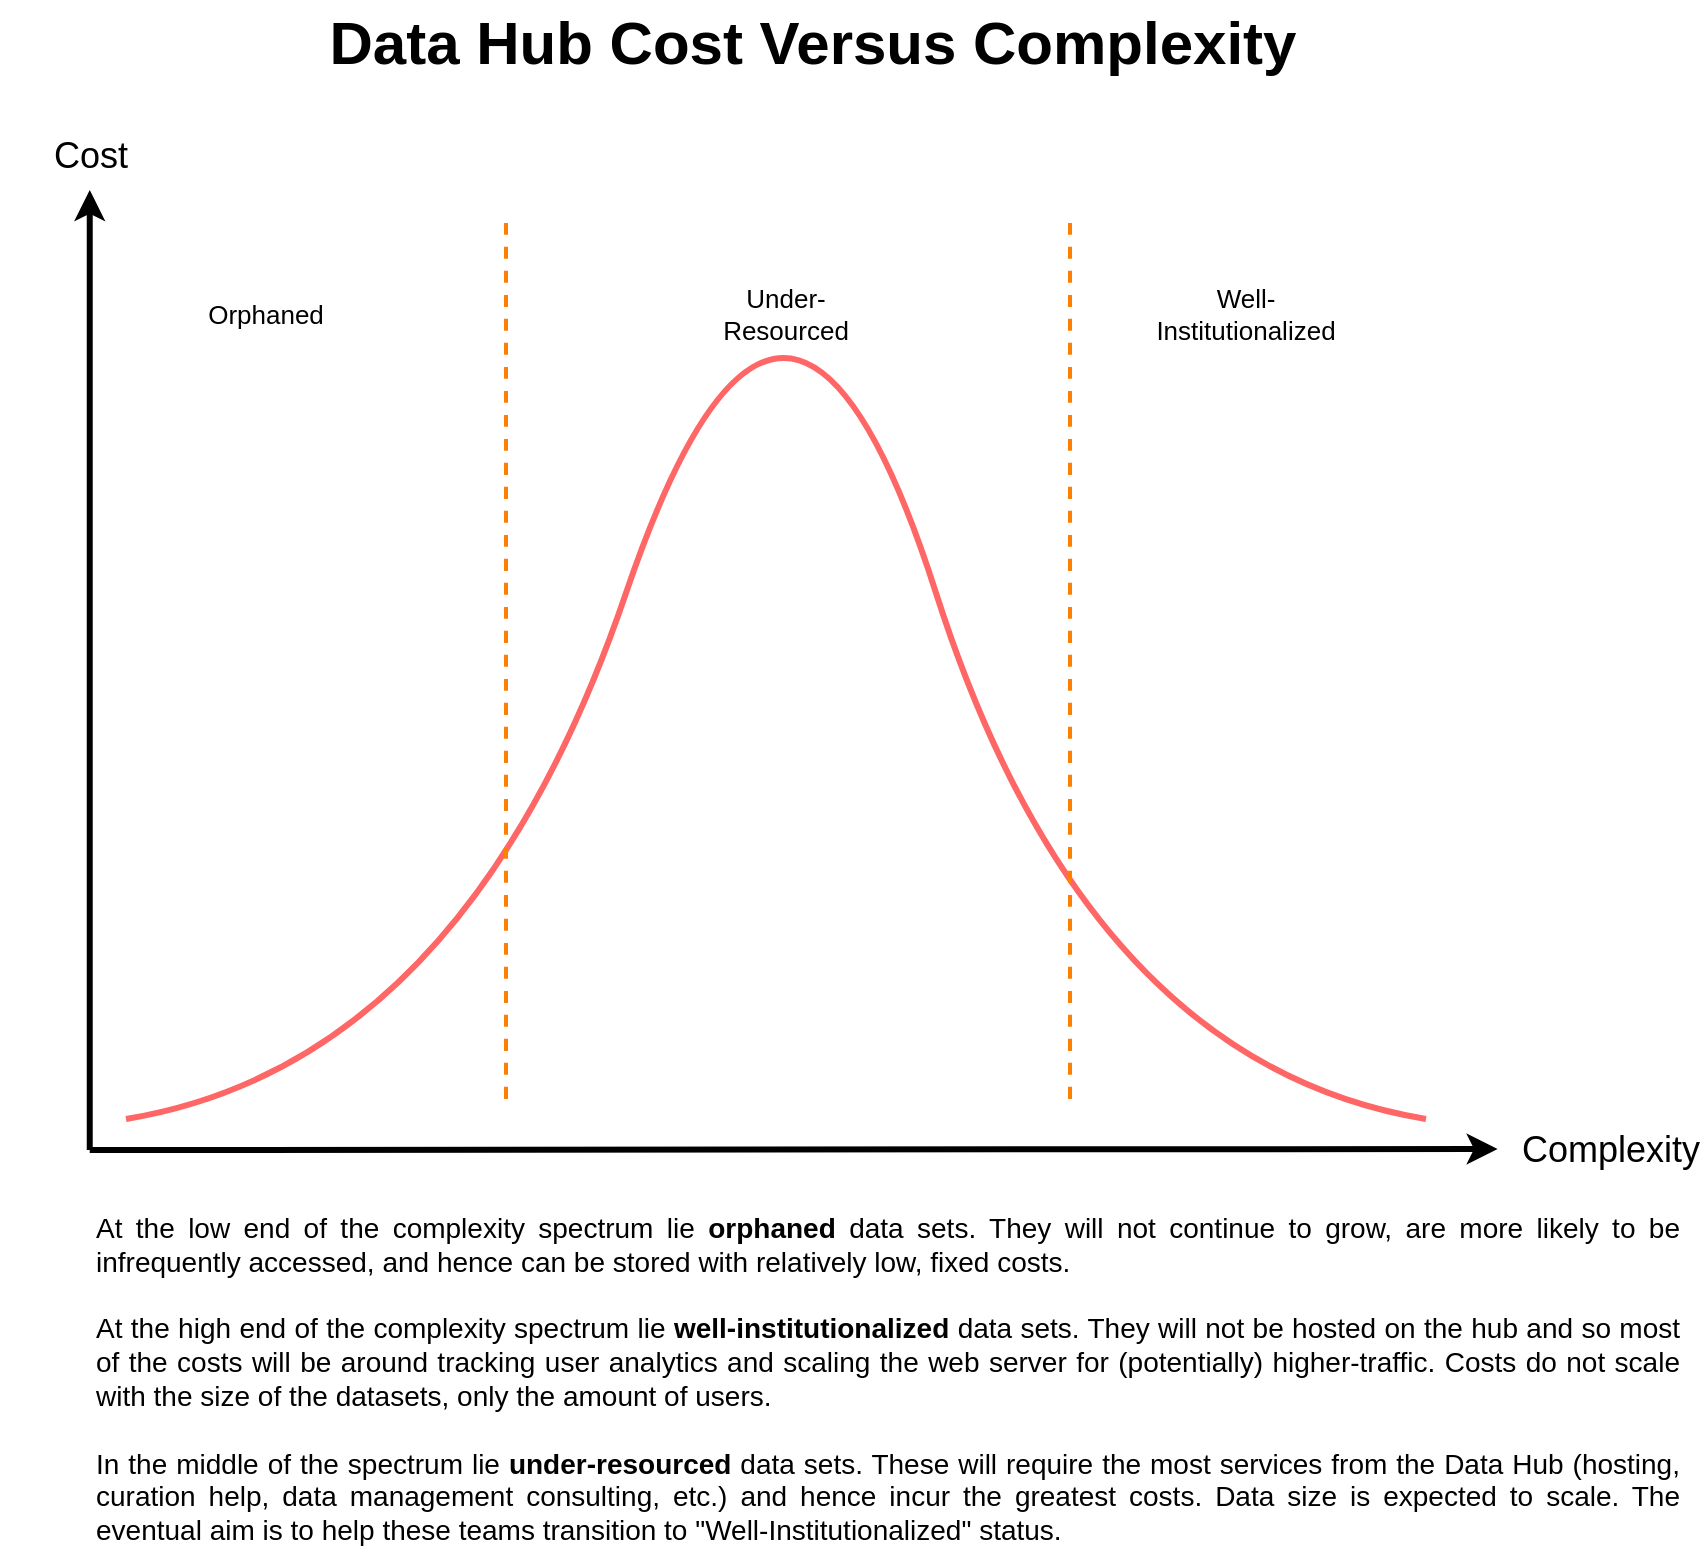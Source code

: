 <mxfile version="20.4.0" type="github">
  <diagram id="07fea595-8f29-1299-0266-81d95cde20df" name="Page-1">
    <mxGraphModel dx="-916" dy="-111" grid="1" gridSize="10" guides="1" tooltips="1" connect="1" arrows="1" fold="1" page="1" pageScale="1" pageWidth="1169" pageHeight="827" background="none" math="0" shadow="0">
      <root>
        <mxCell id="0" />
        <mxCell id="1" parent="0" />
        <mxCell id="749" value="Data Hub Cost Versus Complexity" style="text;spacingTop=-5;align=center;verticalAlign=middle;fontSize=30;fontStyle=1;html=1;points=[]" parent="1" vertex="1">
          <mxGeometry x="2437.5" y="854.5" width="810" height="45" as="geometry" />
        </mxCell>
        <mxCell id="k2BHmzrAgpWdPYKoDZJQ-762" value="" style="group" vertex="1" connectable="0" parent="1">
          <mxGeometry x="2440" y="920" width="840" height="517" as="geometry" />
        </mxCell>
        <mxCell id="k2BHmzrAgpWdPYKoDZJQ-753" value="" style="group" vertex="1" connectable="0" parent="k2BHmzrAgpWdPYKoDZJQ-762">
          <mxGeometry width="840" height="517" as="geometry" />
        </mxCell>
        <mxCell id="727" value="" style="edgeStyle=none;html=1;fontColor=#000000;strokeWidth=3;strokeColor=#000000;" parent="k2BHmzrAgpWdPYKoDZJQ-753" edge="1">
          <mxGeometry width="100" height="100" relative="1" as="geometry">
            <mxPoint x="41.869" y="509" as="sourcePoint" />
            <mxPoint x="41.869" y="29" as="targetPoint" />
          </mxGeometry>
        </mxCell>
        <mxCell id="735" value="Complexity" style="text;spacingTop=-5;html=1;fontSize=18;fontStyle=0;points=[];strokeColor=none;" parent="k2BHmzrAgpWdPYKoDZJQ-753" vertex="1">
          <mxGeometry x="756.262" y="497" width="83.738" height="20" as="geometry" />
        </mxCell>
        <mxCell id="745" value="&lt;div align=&quot;center&quot;&gt;Cost&lt;/div&gt;" style="text;spacingTop=-5;html=1;fontSize=18;fontStyle=0;points=[];align=center;" parent="k2BHmzrAgpWdPYKoDZJQ-753" vertex="1">
          <mxGeometry width="83.738" height="20" as="geometry" />
        </mxCell>
        <mxCell id="k2BHmzrAgpWdPYKoDZJQ-752" value="" style="edgeStyle=none;html=1;fontColor=#000000;strokeWidth=3;strokeColor=#000000;" edge="1" parent="k2BHmzrAgpWdPYKoDZJQ-753">
          <mxGeometry width="100" height="100" relative="1" as="geometry">
            <mxPoint x="41.869" y="509" as="sourcePoint" />
            <mxPoint x="745.794" y="508.5" as="targetPoint" />
          </mxGeometry>
        </mxCell>
        <mxCell id="k2BHmzrAgpWdPYKoDZJQ-754" value="" style="endArrow=none;html=1;fontSize=13;strokeWidth=3;strokeColor=#FF6666;curved=1;startArrow=none;startFill=0;" edge="1" parent="k2BHmzrAgpWdPYKoDZJQ-753">
          <mxGeometry width="50" height="50" relative="1" as="geometry">
            <mxPoint x="60" y="493.5" as="sourcePoint" />
            <mxPoint x="710" y="493.5" as="targetPoint" />
            <Array as="points">
              <mxPoint x="230" y="465.5" />
              <mxPoint x="390" y="-4.5" />
              <mxPoint x="540" y="465.5" />
            </Array>
          </mxGeometry>
        </mxCell>
        <mxCell id="k2BHmzrAgpWdPYKoDZJQ-757" value="" style="endArrow=none;dashed=1;html=1;strokeWidth=2;strokeColor=#FF8000;fontSize=13;curved=1;" edge="1" parent="k2BHmzrAgpWdPYKoDZJQ-753">
          <mxGeometry width="50" height="50" relative="1" as="geometry">
            <mxPoint x="532" y="45.5" as="sourcePoint" />
            <mxPoint x="532" y="485.5" as="targetPoint" />
          </mxGeometry>
        </mxCell>
        <mxCell id="k2BHmzrAgpWdPYKoDZJQ-758" value="Orphaned" style="text;html=1;strokeColor=none;fillColor=none;align=center;verticalAlign=middle;whiteSpace=wrap;rounded=0;fontSize=13;" vertex="1" parent="k2BHmzrAgpWdPYKoDZJQ-753">
          <mxGeometry x="100" y="75.5" width="60" height="30" as="geometry" />
        </mxCell>
        <mxCell id="k2BHmzrAgpWdPYKoDZJQ-761" value="Well-Institutionalized" style="text;html=1;strokeColor=none;fillColor=none;align=center;verticalAlign=middle;whiteSpace=wrap;rounded=0;fontSize=13;" vertex="1" parent="k2BHmzrAgpWdPYKoDZJQ-753">
          <mxGeometry x="570" y="75.5" width="100" height="30" as="geometry" />
        </mxCell>
        <mxCell id="k2BHmzrAgpWdPYKoDZJQ-760" value="Under-Resourced" style="text;html=1;strokeColor=none;fillColor=none;align=center;verticalAlign=middle;whiteSpace=wrap;rounded=0;fontSize=13;" vertex="1" parent="k2BHmzrAgpWdPYKoDZJQ-753">
          <mxGeometry x="360" y="75.5" width="60" height="30" as="geometry" />
        </mxCell>
        <mxCell id="k2BHmzrAgpWdPYKoDZJQ-756" value="" style="endArrow=none;dashed=1;html=1;strokeWidth=2;strokeColor=#FF8000;fontSize=13;curved=1;" edge="1" parent="k2BHmzrAgpWdPYKoDZJQ-762">
          <mxGeometry width="50" height="50" relative="1" as="geometry">
            <mxPoint x="250" y="45.5" as="sourcePoint" />
            <mxPoint x="250" y="485.5" as="targetPoint" />
          </mxGeometry>
        </mxCell>
        <mxCell id="k2BHmzrAgpWdPYKoDZJQ-764" value="&lt;div style=&quot;font-size: 14px;&quot; align=&quot;justify&quot;&gt;&lt;font style=&quot;font-size: 14px;&quot;&gt;At the low end of the complexity spectrum lie &lt;b&gt;orphaned&lt;/b&gt; data sets. They will not continue to grow, are more likely to be infrequently accessed, and hence can be stored with relatively low, fixed costs. &lt;br&gt;&lt;/font&gt;&lt;/div&gt;&lt;div style=&quot;font-size: 14px;&quot; align=&quot;justify&quot;&gt;&lt;font style=&quot;font-size: 14px;&quot;&gt;&lt;br&gt;&lt;/font&gt;&lt;/div&gt;&lt;div style=&quot;font-size: 14px;&quot; align=&quot;justify&quot;&gt;&lt;font style=&quot;font-size: 14px;&quot;&gt;At the high end of the complexity spectrum lie &lt;b&gt;well-institutionalized&lt;/b&gt; data sets. They will not be hosted on the hub and so most of the costs will be around tracking user analytics and scaling the web server for (potentially) higher-traffic. Costs do not scale with the size of the datasets, only the amount of users.&lt;/font&gt;&lt;/div&gt;&lt;div style=&quot;font-size: 14px;&quot; align=&quot;justify&quot;&gt;&lt;font style=&quot;font-size: 14px;&quot;&gt;&lt;br&gt;&lt;/font&gt;&lt;/div&gt;&lt;div style=&quot;font-size: 14px;&quot; align=&quot;justify&quot;&gt;&lt;font style=&quot;font-size: 14px;&quot;&gt;In the middle of the spectrum lie &lt;b&gt;under-resourced&lt;/b&gt; data sets. These will  require the most services from the Data Hub (hosting, curation help, data management consulting, etc.) and hence incur the greatest costs. Data size is expected to scale. The eventual aim is to help these teams transition to &quot;Well-Institutionalized&quot; status.&lt;br&gt;&lt;/font&gt;&lt;/div&gt;" style="text;html=1;strokeColor=none;fillColor=none;spacing=5;spacingTop=-20;whiteSpace=wrap;overflow=hidden;rounded=0;fontSize=13;" vertex="1" parent="1">
          <mxGeometry x="2480" y="1470" width="800" height="160" as="geometry" />
        </mxCell>
      </root>
    </mxGraphModel>
  </diagram>
</mxfile>
